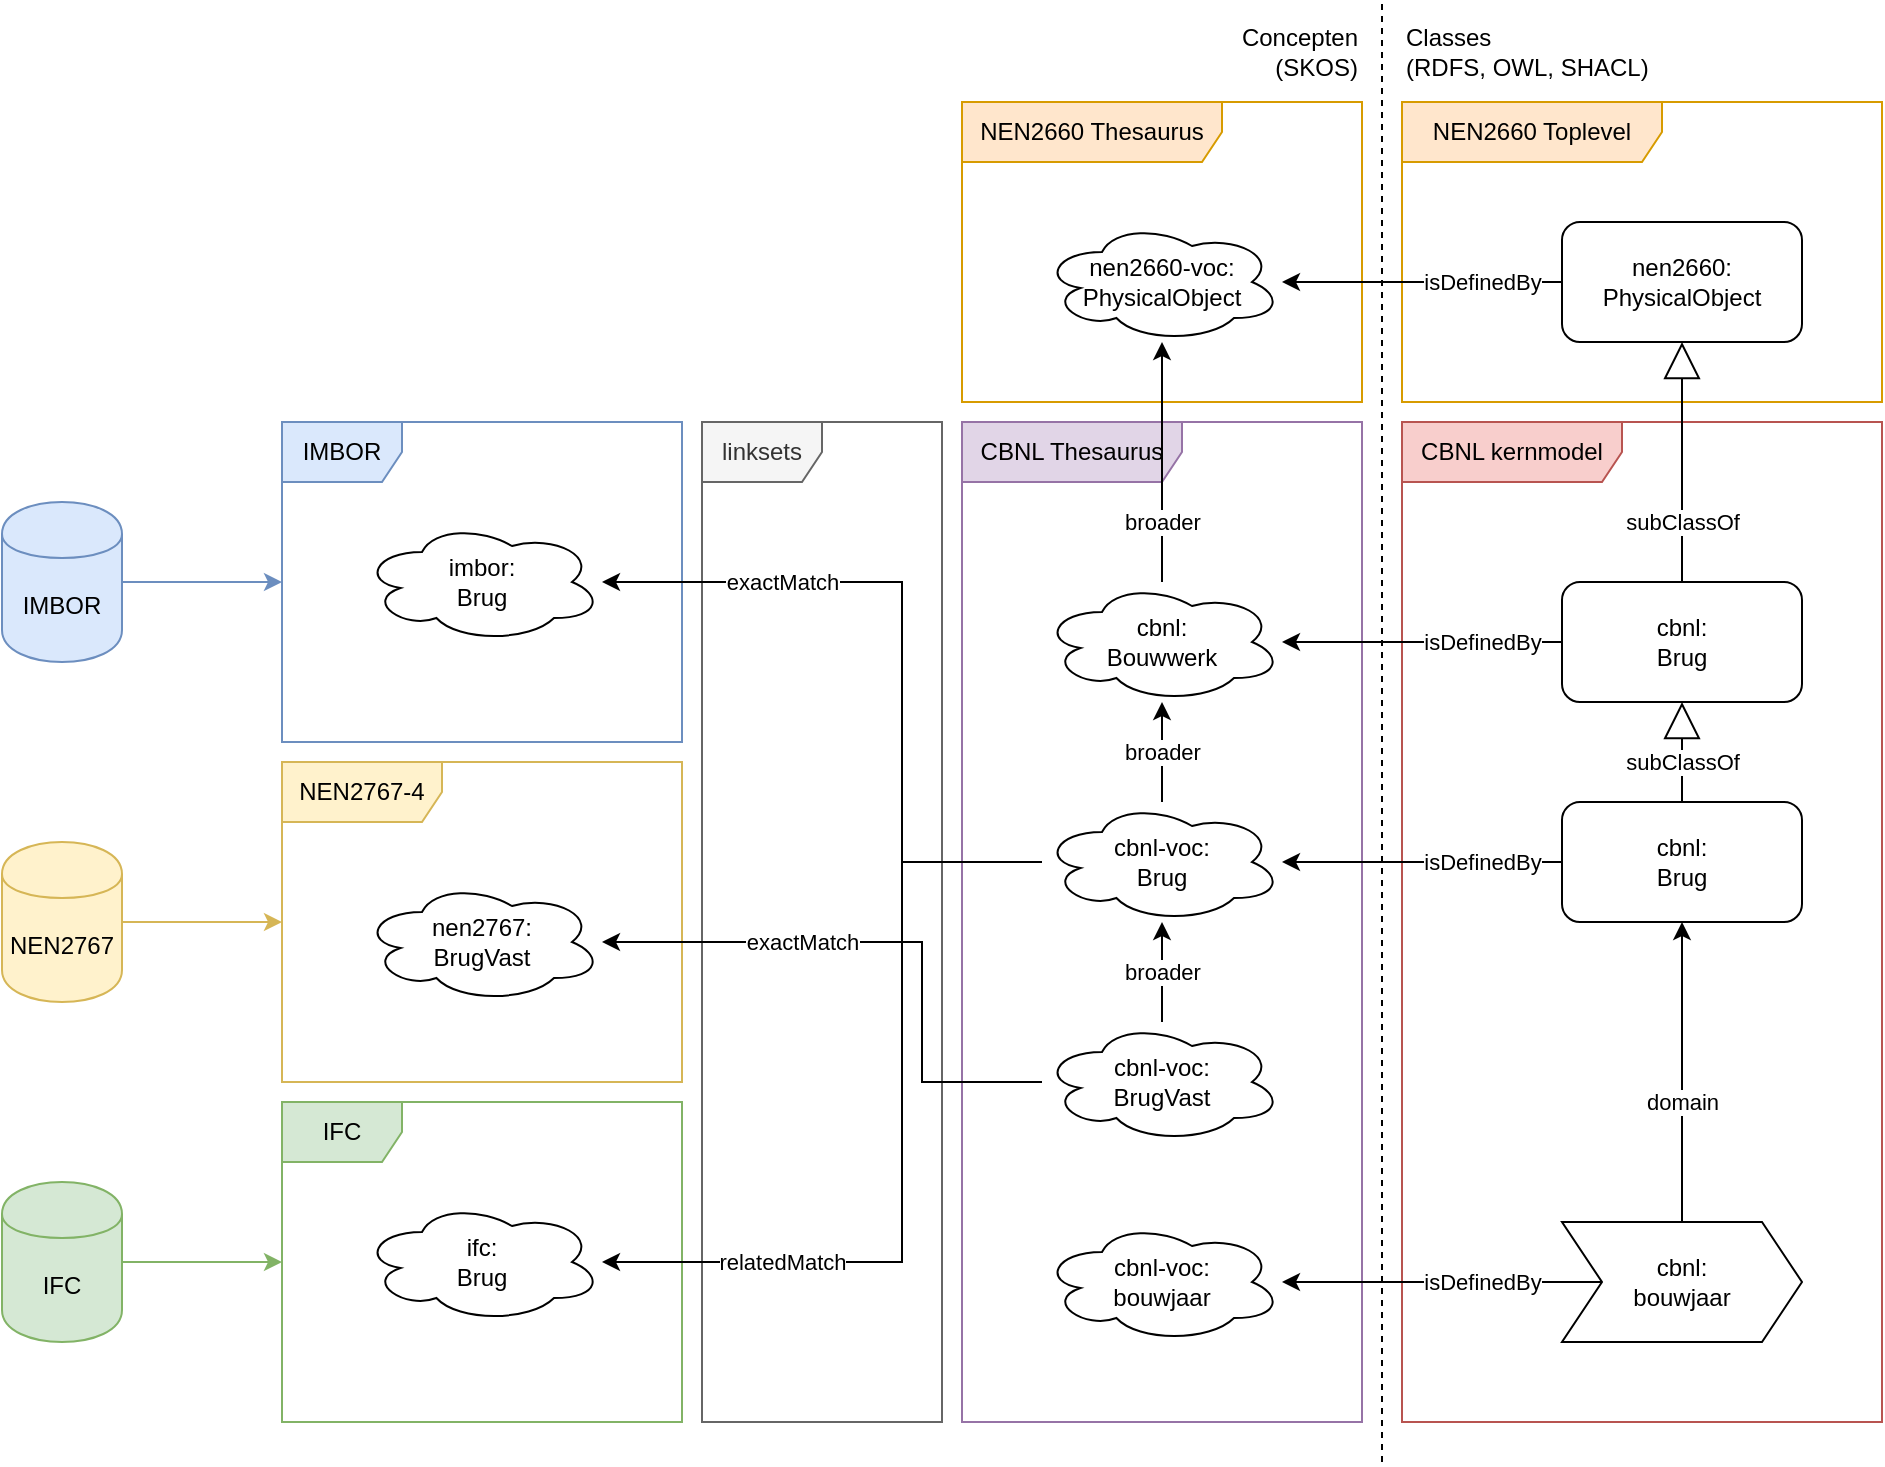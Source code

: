 <mxfile version="13.0.3" type="device"><diagram id="nH88p4vo5jOf7Z03UYAD" name="Page-1"><mxGraphModel dx="1916" dy="810" grid="1" gridSize="10" guides="1" tooltips="1" connect="1" arrows="1" fold="1" page="1" pageScale="1" pageWidth="827" pageHeight="1169" math="0" shadow="0"><root><mxCell id="0"/><mxCell id="1" parent="0"/><mxCell id="n95z0c47yTSYDdpGy34a-20" value="linksets" style="shape=umlFrame;whiteSpace=wrap;html=1;fillColor=#f5f5f5;strokeColor=#666666;fontColor=#333333;" parent="1" vertex="1"><mxGeometry x="150" y="380" width="120" height="500" as="geometry"/></mxCell><mxCell id="n95z0c47yTSYDdpGy34a-13" value="CBNL kernmodel" style="shape=umlFrame;whiteSpace=wrap;html=1;width=110;height=30;fillColor=#f8cecc;strokeColor=#b85450;" parent="1" vertex="1"><mxGeometry x="500" y="380" width="240" height="500" as="geometry"/></mxCell><mxCell id="n95z0c47yTSYDdpGy34a-6" value="IMBOR" style="shape=umlFrame;whiteSpace=wrap;html=1;fillColor=#dae8fc;strokeColor=#6c8ebf;" parent="1" vertex="1"><mxGeometry x="-60" y="380" width="200" height="160" as="geometry"/></mxCell><mxCell id="n95z0c47yTSYDdpGy34a-3" value="NEN2767-4" style="shape=umlFrame;whiteSpace=wrap;html=1;width=80;height=30;fillColor=#fff2cc;strokeColor=#d6b656;" parent="1" vertex="1"><mxGeometry x="-60" y="550" width="200" height="160" as="geometry"/></mxCell><mxCell id="n95z0c47yTSYDdpGy34a-1" value="CBNL Thesaurus" style="shape=umlFrame;whiteSpace=wrap;html=1;width=110;height=30;fillColor=#e1d5e7;strokeColor=#9673a6;" parent="1" vertex="1"><mxGeometry x="280" y="380" width="200" height="500" as="geometry"/></mxCell><mxCell id="n95z0c47yTSYDdpGy34a-2" value="imbor:&lt;br&gt;Brug" style="ellipse;shape=cloud;whiteSpace=wrap;html=1;fontFamily=Helvetica;fontSize=12;fontColor=#000000;align=center;strokeColor=#000000;fillColor=#ffffff;" parent="1" vertex="1"><mxGeometry x="-20" y="430" width="120" height="60" as="geometry"/></mxCell><mxCell id="n95z0c47yTSYDdpGy34a-34" value="broader" style="edgeStyle=orthogonalEdgeStyle;rounded=0;orthogonalLoop=1;jettySize=auto;html=1;" parent="1" source="n95z0c47yTSYDdpGy34a-7" target="n95z0c47yTSYDdpGy34a-31" edge="1"><mxGeometry relative="1" as="geometry"/></mxCell><mxCell id="n95z0c47yTSYDdpGy34a-7" value="cbnl-voc:&lt;br&gt;BrugVast" style="ellipse;shape=cloud;whiteSpace=wrap;html=1;fontFamily=Helvetica;fontSize=12;fontColor=#000000;align=center;strokeColor=#000000;fillColor=#ffffff;" parent="1" vertex="1"><mxGeometry x="320" y="680" width="120" height="60" as="geometry"/></mxCell><mxCell id="n95z0c47yTSYDdpGy34a-8" value="nen2767:&lt;br&gt;BrugVast" style="ellipse;shape=cloud;whiteSpace=wrap;html=1;fontFamily=Helvetica;fontSize=12;fontColor=#000000;align=center;strokeColor=#000000;fillColor=#ffffff;" parent="1" vertex="1"><mxGeometry x="-20" y="610" width="120" height="60" as="geometry"/></mxCell><mxCell id="n95z0c47yTSYDdpGy34a-9" value="IFC" style="shape=umlFrame;whiteSpace=wrap;html=1;fillColor=#d5e8d4;strokeColor=#82b366;" parent="1" vertex="1"><mxGeometry x="-60" y="720" width="200" height="160" as="geometry"/></mxCell><mxCell id="n95z0c47yTSYDdpGy34a-10" value="ifc:&lt;br&gt;Brug" style="ellipse;shape=cloud;whiteSpace=wrap;html=1;fontFamily=Helvetica;fontSize=12;fontColor=#000000;align=center;strokeColor=#000000;fillColor=#ffffff;" parent="1" vertex="1"><mxGeometry x="-20" y="770" width="120" height="60" as="geometry"/></mxCell><mxCell id="n95z0c47yTSYDdpGy34a-15" value="NEN2660 Thesaurus" style="shape=umlFrame;whiteSpace=wrap;html=1;width=130;height=30;fillColor=#ffe6cc;strokeColor=#d79b00;" parent="1" vertex="1"><mxGeometry x="280" y="220" width="200" height="150" as="geometry"/></mxCell><mxCell id="n95z0c47yTSYDdpGy34a-16" value="NEN2660 Toplevel" style="shape=umlFrame;whiteSpace=wrap;html=1;width=130;height=30;fillColor=#ffe6cc;strokeColor=#d79b00;" parent="1" vertex="1"><mxGeometry x="500" y="220" width="240" height="150" as="geometry"/></mxCell><mxCell id="n95z0c47yTSYDdpGy34a-17" value="nen2660-voc:&lt;br&gt;PhysicalObject" style="ellipse;shape=cloud;whiteSpace=wrap;html=1;fontFamily=Helvetica;fontSize=12;fontColor=#000000;align=center;strokeColor=#000000;fillColor=#ffffff;" parent="1" vertex="1"><mxGeometry x="320" y="280" width="120" height="60" as="geometry"/></mxCell><mxCell id="n95z0c47yTSYDdpGy34a-18" value="nen2660:&lt;br&gt;PhysicalObject" style="rounded=1;whiteSpace=wrap;html=1;" parent="1" vertex="1"><mxGeometry x="580" y="280" width="120" height="60" as="geometry"/></mxCell><mxCell id="n95z0c47yTSYDdpGy34a-19" value="relatedMatch" style="edgeStyle=orthogonalEdgeStyle;rounded=0;orthogonalLoop=1;jettySize=auto;html=1;" parent="1" source="n95z0c47yTSYDdpGy34a-31" target="n95z0c47yTSYDdpGy34a-10" edge="1"><mxGeometry x="0.571" relative="1" as="geometry"><Array as="points"><mxPoint x="250" y="600"/><mxPoint x="250" y="800"/></Array><mxPoint as="offset"/></mxGeometry></mxCell><mxCell id="n95z0c47yTSYDdpGy34a-21" value="isDefinedBy" style="edgeStyle=orthogonalEdgeStyle;rounded=0;orthogonalLoop=1;jettySize=auto;html=1;" parent="1" source="n95z0c47yTSYDdpGy34a-18" target="n95z0c47yTSYDdpGy34a-17" edge="1"><mxGeometry x="-0.429" relative="1" as="geometry"><mxPoint as="offset"/></mxGeometry></mxCell><mxCell id="n95z0c47yTSYDdpGy34a-23" value="exactMatch" style="edgeStyle=orthogonalEdgeStyle;rounded=0;orthogonalLoop=1;jettySize=auto;html=1;" parent="1" source="n95z0c47yTSYDdpGy34a-7" target="n95z0c47yTSYDdpGy34a-8" edge="1"><mxGeometry x="0.31" relative="1" as="geometry"><Array as="points"><mxPoint x="260" y="710"/><mxPoint x="260" y="640"/></Array><mxPoint as="offset"/></mxGeometry></mxCell><mxCell id="n95z0c47yTSYDdpGy34a-24" value="exactMatch" style="edgeStyle=orthogonalEdgeStyle;rounded=0;orthogonalLoop=1;jettySize=auto;html=1;" parent="1" source="n95z0c47yTSYDdpGy34a-31" target="n95z0c47yTSYDdpGy34a-2" edge="1"><mxGeometry x="0.5" relative="1" as="geometry"><Array as="points"><mxPoint x="250" y="600"/><mxPoint x="250" y="460"/></Array><mxPoint as="offset"/></mxGeometry></mxCell><mxCell id="n95z0c47yTSYDdpGy34a-25" value="" style="endArrow=none;dashed=1;html=1;" parent="1" edge="1"><mxGeometry width="50" height="50" relative="1" as="geometry"><mxPoint x="490" y="900" as="sourcePoint"/><mxPoint x="490" y="170" as="targetPoint"/></mxGeometry></mxCell><mxCell id="n95z0c47yTSYDdpGy34a-26" value="Concepten&lt;br&gt;(SKOS)" style="text;html=1;strokeColor=none;fillColor=none;align=right;verticalAlign=middle;whiteSpace=wrap;rounded=0;" parent="1" vertex="1"><mxGeometry x="350" y="180" width="130" height="30" as="geometry"/></mxCell><mxCell id="n95z0c47yTSYDdpGy34a-27" value="Classes&lt;br&gt;(RDFS, OWL, SHACL)" style="text;html=1;strokeColor=none;fillColor=none;align=left;verticalAlign=middle;whiteSpace=wrap;rounded=0;" parent="1" vertex="1"><mxGeometry x="500" y="180" width="130" height="30" as="geometry"/></mxCell><mxCell id="n95z0c47yTSYDdpGy34a-28" value="cbnl:&lt;br&gt;bouwjaar" style="shape=step;perimeter=stepPerimeter;whiteSpace=wrap;html=1;fixedSize=1;" parent="1" vertex="1"><mxGeometry x="580" y="780" width="120" height="60" as="geometry"/></mxCell><mxCell id="n95z0c47yTSYDdpGy34a-29" value="cbnl-voc:&lt;br&gt;bouwjaar" style="ellipse;shape=cloud;whiteSpace=wrap;html=1;fontFamily=Helvetica;fontSize=12;fontColor=#000000;align=center;strokeColor=#000000;fillColor=#ffffff;" parent="1" vertex="1"><mxGeometry x="320" y="780" width="120" height="60" as="geometry"/></mxCell><mxCell id="n95z0c47yTSYDdpGy34a-30" value="isDefinedBy" style="edgeStyle=orthogonalEdgeStyle;rounded=0;orthogonalLoop=1;jettySize=auto;html=1;" parent="1" source="n95z0c47yTSYDdpGy34a-28" target="n95z0c47yTSYDdpGy34a-29" edge="1"><mxGeometry x="-0.25" relative="1" as="geometry"><mxPoint as="offset"/></mxGeometry></mxCell><mxCell id="n95z0c47yTSYDdpGy34a-31" value="cbnl-voc:&lt;br&gt;Brug" style="ellipse;shape=cloud;whiteSpace=wrap;html=1;fontFamily=Helvetica;fontSize=12;fontColor=#000000;align=center;strokeColor=#000000;fillColor=#ffffff;" parent="1" vertex="1"><mxGeometry x="320" y="570" width="120" height="60" as="geometry"/></mxCell><mxCell id="n95z0c47yTSYDdpGy34a-32" value="isDefinedBy" style="edgeStyle=orthogonalEdgeStyle;rounded=0;orthogonalLoop=1;jettySize=auto;html=1;" parent="1" source="n95z0c47yTSYDdpGy34a-33" target="n95z0c47yTSYDdpGy34a-31" edge="1"><mxGeometry x="-0.429" relative="1" as="geometry"><mxPoint as="offset"/></mxGeometry></mxCell><mxCell id="n95z0c47yTSYDdpGy34a-33" value="cbnl:&lt;br&gt;Brug" style="rounded=1;whiteSpace=wrap;html=1;" parent="1" vertex="1"><mxGeometry x="580" y="570" width="120" height="60" as="geometry"/></mxCell><mxCell id="n95z0c47yTSYDdpGy34a-35" value="broader" style="edgeStyle=orthogonalEdgeStyle;rounded=0;orthogonalLoop=1;jettySize=auto;html=1;" parent="1" source="n95z0c47yTSYDdpGy34a-50" target="n95z0c47yTSYDdpGy34a-17" edge="1"><mxGeometry x="-0.5" relative="1" as="geometry"><mxPoint as="offset"/></mxGeometry></mxCell><mxCell id="n95z0c47yTSYDdpGy34a-42" value="NEN2767" style="shape=cylinder;whiteSpace=wrap;html=1;boundedLbl=1;backgroundOutline=1;fillColor=#fff2cc;strokeColor=#d6b656;" parent="1" vertex="1"><mxGeometry x="-200" y="590" width="60" height="80" as="geometry"/></mxCell><mxCell id="n95z0c47yTSYDdpGy34a-45" style="edgeStyle=orthogonalEdgeStyle;rounded=0;orthogonalLoop=1;jettySize=auto;html=1;sourcePerimeterSpacing=0;targetPerimeterSpacing=0;fillColor=#d5e8d4;strokeColor=#82b366;" parent="1" source="n95z0c47yTSYDdpGy34a-43" target="n95z0c47yTSYDdpGy34a-9" edge="1"><mxGeometry relative="1" as="geometry"/></mxCell><mxCell id="n95z0c47yTSYDdpGy34a-43" value="IFC" style="shape=cylinder;whiteSpace=wrap;html=1;boundedLbl=1;backgroundOutline=1;fillColor=#d5e8d4;strokeColor=#82b366;" parent="1" vertex="1"><mxGeometry x="-200" y="760" width="60" height="80" as="geometry"/></mxCell><mxCell id="n95z0c47yTSYDdpGy34a-44" value="IMBOR" style="shape=cylinder;whiteSpace=wrap;html=1;boundedLbl=1;backgroundOutline=1;fillColor=#dae8fc;strokeColor=#6c8ebf;" parent="1" vertex="1"><mxGeometry x="-200" y="420" width="60" height="80" as="geometry"/></mxCell><mxCell id="n95z0c47yTSYDdpGy34a-46" style="edgeStyle=orthogonalEdgeStyle;rounded=0;orthogonalLoop=1;jettySize=auto;html=1;sourcePerimeterSpacing=0;targetPerimeterSpacing=0;fillColor=#dae8fc;strokeColor=#6c8ebf;" parent="1" source="n95z0c47yTSYDdpGy34a-44" target="n95z0c47yTSYDdpGy34a-6" edge="1"><mxGeometry relative="1" as="geometry"/></mxCell><mxCell id="n95z0c47yTSYDdpGy34a-47" style="edgeStyle=orthogonalEdgeStyle;rounded=0;orthogonalLoop=1;jettySize=auto;html=1;sourcePerimeterSpacing=0;targetPerimeterSpacing=0;fillColor=#fff2cc;strokeColor=#d6b656;" parent="1" source="n95z0c47yTSYDdpGy34a-42" target="n95z0c47yTSYDdpGy34a-3" edge="1"><mxGeometry relative="1" as="geometry"/></mxCell><mxCell id="n95z0c47yTSYDdpGy34a-50" value="cbnl:&lt;br&gt;Bouwwerk" style="ellipse;shape=cloud;whiteSpace=wrap;html=1;fontFamily=Helvetica;fontSize=12;fontColor=#000000;align=center;strokeColor=#000000;fillColor=#ffffff;" parent="1" vertex="1"><mxGeometry x="320" y="460" width="120" height="60" as="geometry"/></mxCell><mxCell id="n95z0c47yTSYDdpGy34a-51" value="broader" style="edgeStyle=orthogonalEdgeStyle;rounded=0;orthogonalLoop=1;jettySize=auto;html=1;" parent="1" source="n95z0c47yTSYDdpGy34a-31" target="n95z0c47yTSYDdpGy34a-50" edge="1"><mxGeometry relative="1" as="geometry"><mxPoint x="380" y="570" as="sourcePoint"/><mxPoint x="380" y="340" as="targetPoint"/></mxGeometry></mxCell><mxCell id="n95z0c47yTSYDdpGy34a-55" value="subClassOf" style="endArrow=block;endSize=16;endFill=0;html=1;edgeStyle=orthogonalEdgeStyle;elbow=vertical;strokeWidth=1;fontFamily=Helvetica;fontSize=11;fontColor=#000000;align=center;strokeColor=#000000;" parent="1" source="n95z0c47yTSYDdpGy34a-52" target="n95z0c47yTSYDdpGy34a-18" edge="1"><mxGeometry x="-0.5" relative="1" as="geometry"><mxPoint as="offset"/></mxGeometry></mxCell><mxCell id="n95z0c47yTSYDdpGy34a-52" value="cbnl:&lt;br&gt;Brug" style="rounded=1;whiteSpace=wrap;html=1;" parent="1" vertex="1"><mxGeometry x="580" y="460" width="120" height="60" as="geometry"/></mxCell><mxCell id="n95z0c47yTSYDdpGy34a-54" value="isDefinedBy" style="edgeStyle=orthogonalEdgeStyle;rounded=0;orthogonalLoop=1;jettySize=auto;html=1;" parent="1" source="n95z0c47yTSYDdpGy34a-52" target="n95z0c47yTSYDdpGy34a-50" edge="1"><mxGeometry x="-0.429" relative="1" as="geometry"><mxPoint x="580" y="489.5" as="sourcePoint"/><mxPoint x="440" y="489.5" as="targetPoint"/><mxPoint as="offset"/></mxGeometry></mxCell><mxCell id="n95z0c47yTSYDdpGy34a-56" value="subClassOf" style="endArrow=block;endSize=16;endFill=0;html=1;edgeStyle=orthogonalEdgeStyle;elbow=vertical;strokeWidth=1;fontFamily=Helvetica;fontSize=11;fontColor=#000000;align=center;strokeColor=#000000;" parent="1" source="n95z0c47yTSYDdpGy34a-33" target="n95z0c47yTSYDdpGy34a-52" edge="1"><mxGeometry x="-0.2" relative="1" as="geometry"><mxPoint as="offset"/></mxGeometry></mxCell><mxCell id="n95z0c47yTSYDdpGy34a-57" value="domain" style="endArrow=classic;html=1;fontFamily=Helvetica;fontSize=11;fontColor=#000000;align=center;strokeColor=#000000;edgeStyle=orthogonalEdgeStyle;elbow=vertical;rounded=0;" parent="1" source="n95z0c47yTSYDdpGy34a-28" target="n95z0c47yTSYDdpGy34a-33" edge="1"><mxGeometry x="-0.2" relative="1" as="geometry"><mxPoint as="offset"/></mxGeometry></mxCell></root></mxGraphModel></diagram></mxfile>